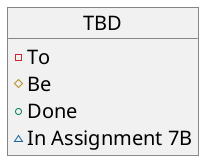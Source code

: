 @startuml model
skinparam objectFontSize 20
skinparam backgroundcolor transparent

object TBD {
  - To
  # Be
  + Done
  ~ In Assignment 7B
}

@enduml